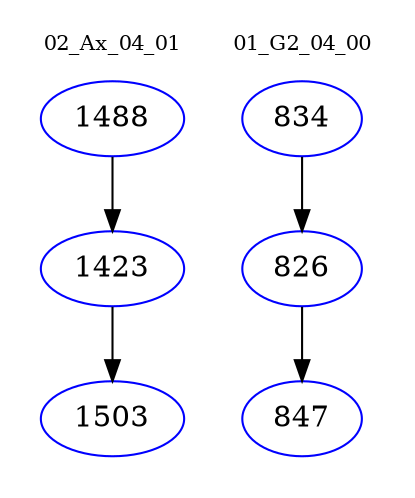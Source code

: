 digraph{
subgraph cluster_0 {
color = white
label = "02_Ax_04_01";
fontsize=10;
T0_1488 [label="1488", color="blue"]
T0_1488 -> T0_1423 [color="black"]
T0_1423 [label="1423", color="blue"]
T0_1423 -> T0_1503 [color="black"]
T0_1503 [label="1503", color="blue"]
}
subgraph cluster_1 {
color = white
label = "01_G2_04_00";
fontsize=10;
T1_834 [label="834", color="blue"]
T1_834 -> T1_826 [color="black"]
T1_826 [label="826", color="blue"]
T1_826 -> T1_847 [color="black"]
T1_847 [label="847", color="blue"]
}
}
